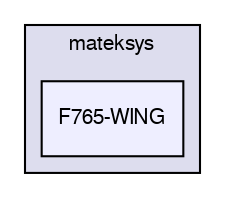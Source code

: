 digraph "sw/airborne/boards/mateksys/F765-WING" {
  compound=true
  node [ fontsize="10", fontname="FreeSans"];
  edge [ labelfontsize="10", labelfontname="FreeSans"];
  subgraph clusterdir_8ac24fb6e8483987b2ade80e823ec3a9 {
    graph [ bgcolor="#ddddee", pencolor="black", label="mateksys" fontname="FreeSans", fontsize="10", URL="dir_8ac24fb6e8483987b2ade80e823ec3a9.html"]
  dir_9bf16d6f8308d1db54e8ee95a0944c6d [shape=box, label="F765-WING", style="filled", fillcolor="#eeeeff", pencolor="black", URL="dir_9bf16d6f8308d1db54e8ee95a0944c6d.html"];
  }
}
